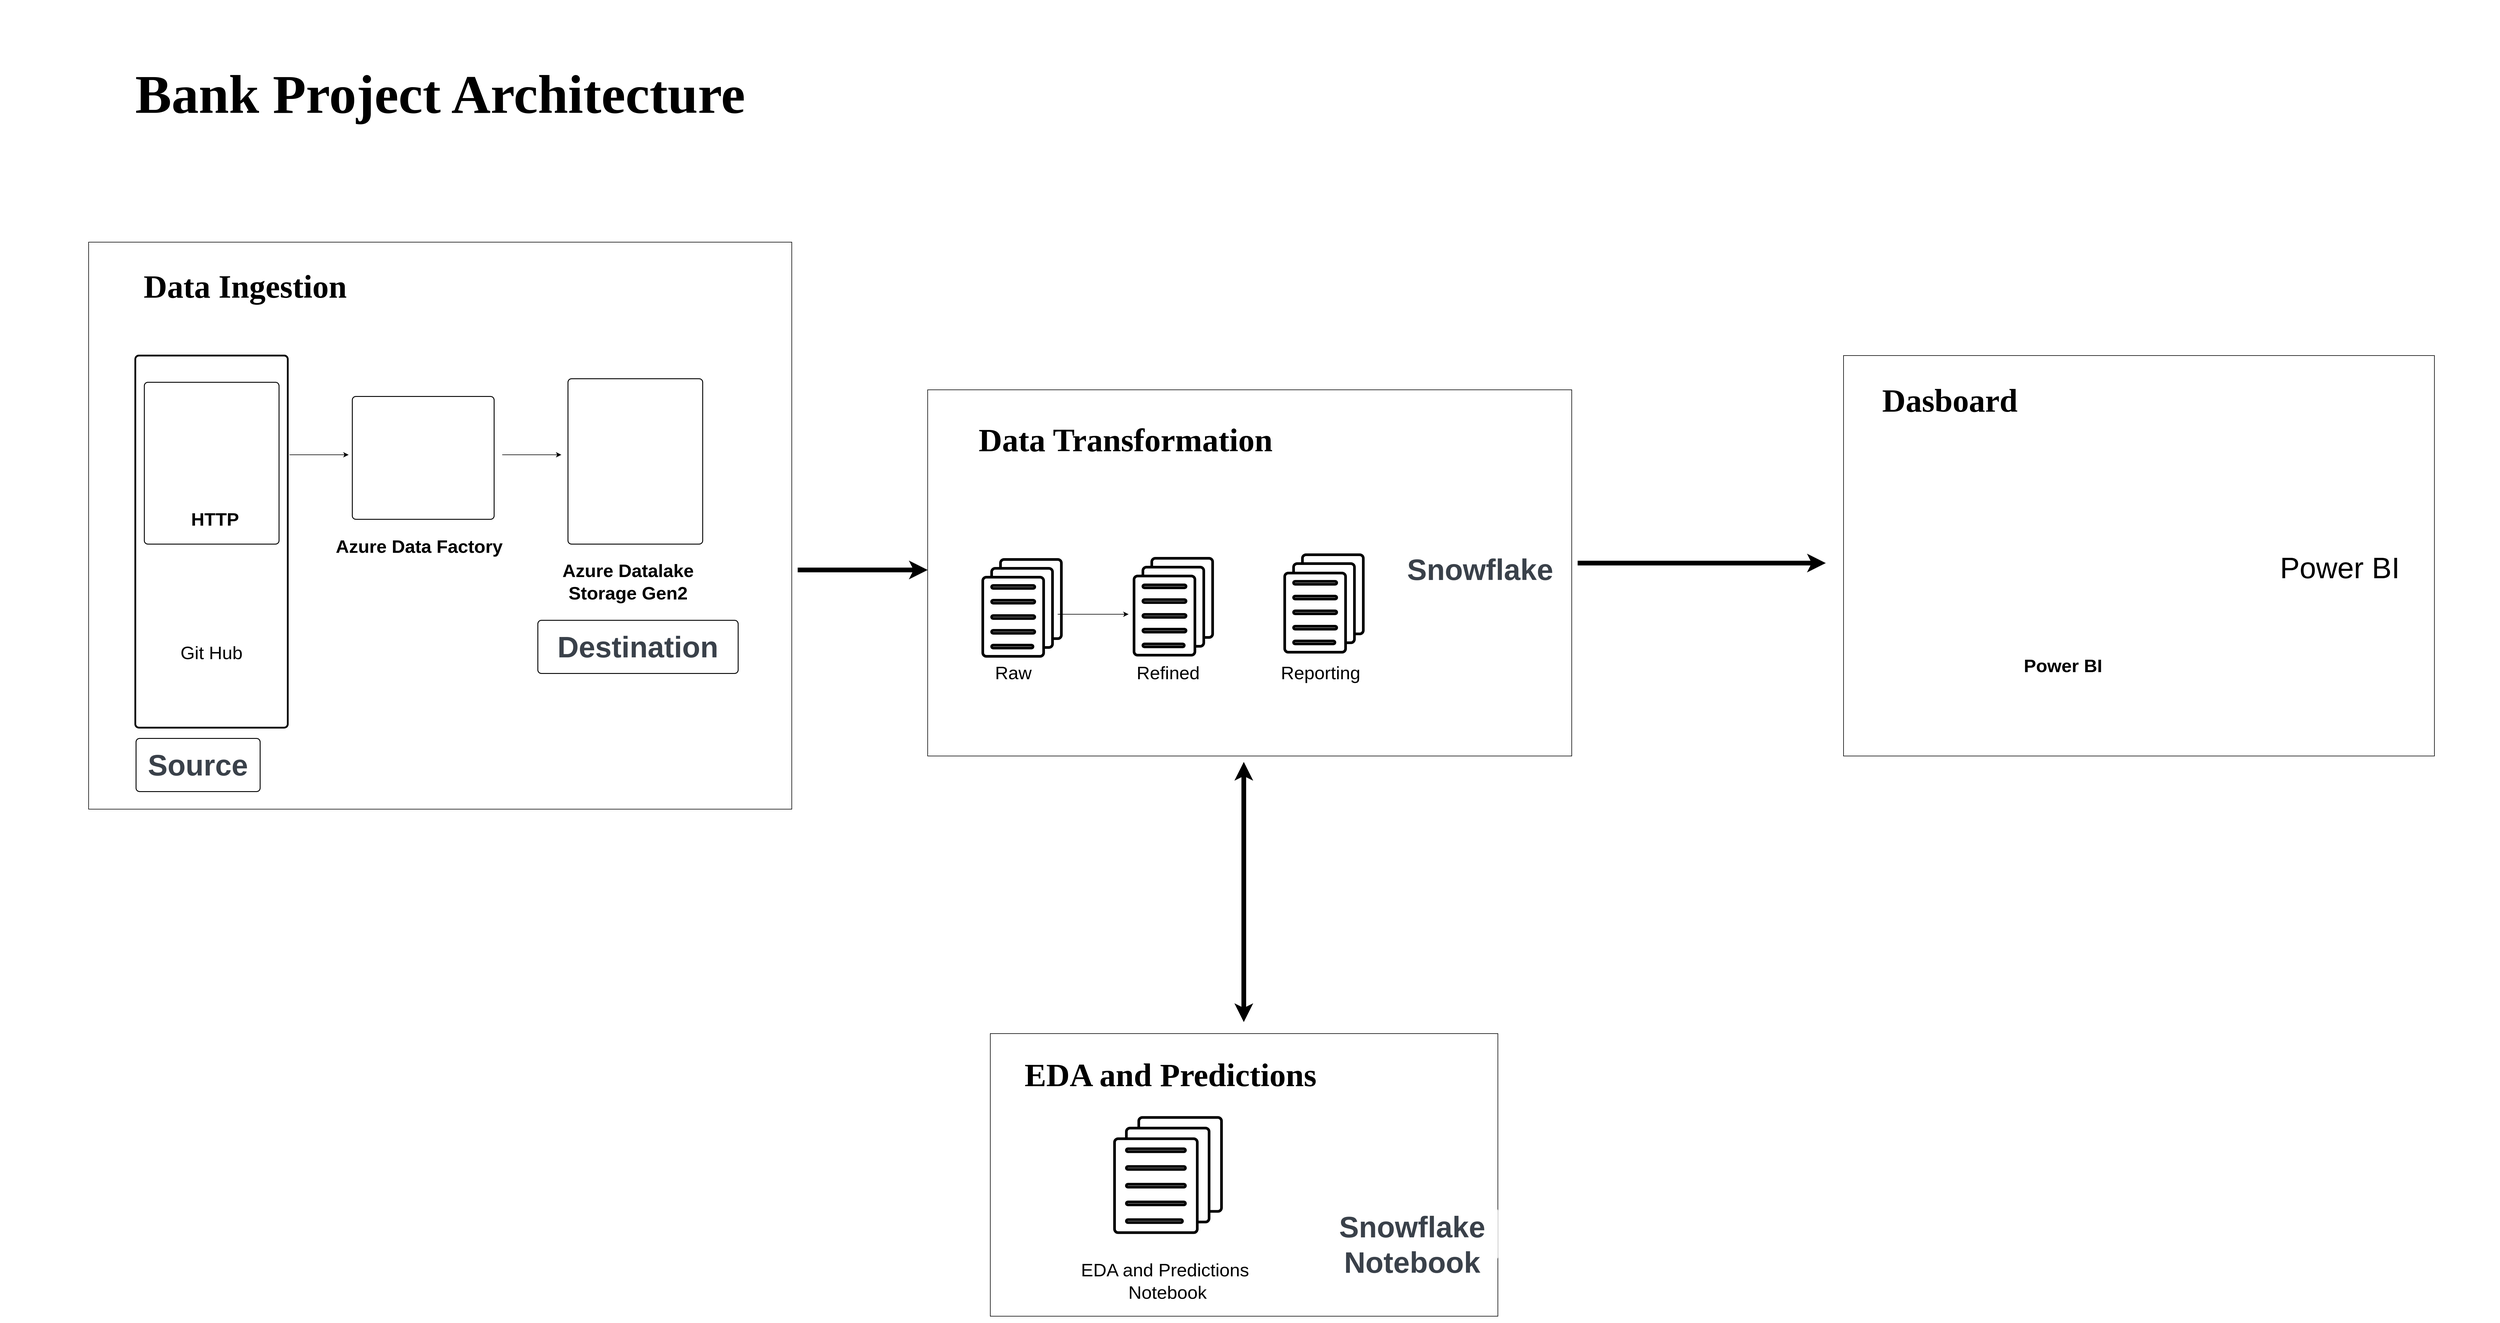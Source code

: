 <mxfile version="27.1.5">
  <diagram name="Page-1" id="tRypGCHuhZgqPp5vQ8EK">
    <mxGraphModel dx="4337" dy="4167" grid="1" gridSize="10" guides="1" tooltips="1" connect="1" arrows="1" fold="1" page="1" pageScale="1" pageWidth="850" pageHeight="1100" math="0" shadow="0">
      <root>
        <mxCell id="0" />
        <mxCell id="1" parent="0" />
        <mxCell id="Y_zVbhYa3XS6aGOVvXo4-149" value="" style="rounded=0;whiteSpace=wrap;html=1;" parent="1" vertex="1">
          <mxGeometry x="1020" y="-660" width="1190" height="960" as="geometry" />
        </mxCell>
        <mxCell id="diUxomPdKumXEhWnS9-8-1" value="" style="html=1;overflow=block;blockSpacing=1;whiteSpace=wrap;container=1;pointerEvents=0;collapsible=0;recursiveResize=0;fontSize=13;spacing=0;strokeOpacity=100;fillOpacity=0;rounded=1;absoluteArcSize=1;arcSize=12;fillColor=#000000;strokeWidth=1.5;lucidId=HqinuH2_mKaJ;" parent="1" vertex="1">
          <mxGeometry x="1114" y="-423" width="228" height="274" as="geometry" />
        </mxCell>
        <mxCell id="diUxomPdKumXEhWnS9-8-2" value="" style="html=1;overflow=block;blockSpacing=1;whiteSpace=wrap;container=1;pointerEvents=0;collapsible=0;recursiveResize=0;fontSize=13;spacing=0;strokeOpacity=100;fillOpacity=0;rounded=1;absoluteArcSize=1;arcSize=12;fillColor=#000000;strokeWidth=1.5;lucidId=HqineJLk6OhF;" parent="1" vertex="1">
          <mxGeometry x="1466" y="-399" width="240" height="208" as="geometry" />
        </mxCell>
        <mxCell id="diUxomPdKumXEhWnS9-8-3" value="" style="html=1;overflow=block;blockSpacing=1;whiteSpace=wrap;container=1;pointerEvents=0;collapsible=0;recursiveResize=0;fontSize=13;spacing=0;strokeOpacity=100;fillOpacity=0;rounded=1;absoluteArcSize=1;arcSize=12;fillColor=#000000;strokeWidth=1.5;lucidId=HqinR1p73Qxz;" parent="1" vertex="1">
          <mxGeometry x="1831" y="-429" width="228" height="280" as="geometry" />
        </mxCell>
        <mxCell id="diUxomPdKumXEhWnS9-8-4" value="Azure Data Factory" style="text;html=1;align=center;verticalAlign=middle;whiteSpace=wrap;rounded=0;fontSize=31;fontStyle=1" parent="1" vertex="1">
          <mxGeometry x="1427.5" y="-190" width="303" height="90" as="geometry" />
        </mxCell>
        <mxCell id="diUxomPdKumXEhWnS9-8-5" value="&lt;b&gt;Azure Datalake Storage Gen2&lt;/b&gt;" style="text;html=1;align=center;verticalAlign=middle;whiteSpace=wrap;rounded=0;fontSize=31;" parent="1" vertex="1">
          <mxGeometry x="1810" y="-130" width="246" height="90" as="geometry" />
        </mxCell>
        <mxCell id="diUxomPdKumXEhWnS9-8-6" value="" style="edgeStyle=none;orthogonalLoop=1;jettySize=auto;html=1;rounded=0;" parent="1" edge="1">
          <mxGeometry width="100" relative="1" as="geometry">
            <mxPoint x="1360" y="-300" as="sourcePoint" />
            <mxPoint x="1460" y="-300" as="targetPoint" />
            <Array as="points" />
          </mxGeometry>
        </mxCell>
        <mxCell id="diUxomPdKumXEhWnS9-8-7" value="" style="edgeStyle=none;orthogonalLoop=1;jettySize=auto;html=1;rounded=0;" parent="1" edge="1">
          <mxGeometry width="100" relative="1" as="geometry">
            <mxPoint x="1720" y="-300" as="sourcePoint" />
            <mxPoint x="1820" y="-300" as="targetPoint" />
            <Array as="points" />
          </mxGeometry>
        </mxCell>
        <mxCell id="diUxomPdKumXEhWnS9-8-8" value="Source" style="html=1;overflow=block;blockSpacing=1;whiteSpace=wrap;fontSize=50;fontFamily=Helvetica;fontColor=#3a414a;align=center;spacing=3.8;strokeOpacity=100;fillOpacity=100;rounded=1;absoluteArcSize=1;arcSize=12;fillColor=#ffffff;strokeWidth=1.5;lucidId=HqinSpCTlt17;fontStyle=1" parent="1" vertex="1">
          <mxGeometry x="1100" y="180" width="210" height="90" as="geometry" />
        </mxCell>
        <mxCell id="diUxomPdKumXEhWnS9-8-9" value="Destination" style="html=1;overflow=block;blockSpacing=1;whiteSpace=wrap;fontSize=50;fontFamily=Helvetica;fontColor=#3a414a;align=center;spacing=3.8;strokeOpacity=100;fillOpacity=100;rounded=1;absoluteArcSize=1;arcSize=12;fillColor=#ffffff;strokeWidth=1.5;lucidId=HqinSpCTlt17;fontStyle=1" parent="1" vertex="1">
          <mxGeometry x="1780" y="-20" width="339" height="90" as="geometry" />
        </mxCell>
        <mxCell id="diUxomPdKumXEhWnS9-8-10" value="" style="html=1;overflow=block;blockSpacing=1;whiteSpace=wrap;container=1;pointerEvents=0;collapsible=0;recursiveResize=0;fontSize=13;spacing=0;strokeOpacity=100;fillOpacity=0;rounded=1;absoluteArcSize=1;arcSize=12;fillColor=#000000;strokeWidth=3;lucidId=HqinZG8_ep2X;" parent="1" vertex="1">
          <mxGeometry x="1099" y="-468" width="258" height="630" as="geometry" />
        </mxCell>
        <mxCell id="diUxomPdKumXEhWnS9-8-11" value="HTTP" style="text;html=1;align=center;verticalAlign=middle;whiteSpace=wrap;rounded=0;fontSize=31;fontStyle=1" parent="diUxomPdKumXEhWnS9-8-10" vertex="1">
          <mxGeometry x="12" y="232" width="246" height="90" as="geometry" />
        </mxCell>
        <mxCell id="diUxomPdKumXEhWnS9-8-12" value="Git Hub" style="text;html=1;align=center;verticalAlign=middle;whiteSpace=wrap;rounded=0;fontSize=31;" parent="diUxomPdKumXEhWnS9-8-10" vertex="1">
          <mxGeometry x="6" y="458" width="246" height="90" as="geometry" />
        </mxCell>
        <mxCell id="diUxomPdKumXEhWnS9-8-13" value="" style="html=1;overflow=block;blockSpacing=1;whiteSpace=wrap;shape=image;fontSize=13;spacing=0;strokeColor=none;strokeOpacity=100;rounded=1;absoluteArcSize=1;arcSize=12;strokeWidth=0;image=https://images.lucid.app/images/d7685785-47bf-4a58-82cc-26feb8bda034/content;imageAspect=0;lucidId=HqinRarPJ5_D;" parent="1" vertex="1">
          <mxGeometry x="1164" y="-123" width="124" height="124" as="geometry" />
        </mxCell>
        <mxCell id="diUxomPdKumXEhWnS9-8-14" value="" style="html=1;overflow=block;blockSpacing=1;whiteSpace=wrap;shape=image;fontSize=13;spacing=0;strokeColor=none;strokeOpacity=100;rounded=1;absoluteArcSize=1;arcSize=12;strokeWidth=0;image=https://images.lucid.app/images/f15007f7-4885-4109-b029-964accafeb80/content;imageAspect=0;lucidId=HqincgXo0Htx;" parent="1" vertex="1">
          <mxGeometry x="1147" y="-393" width="169" height="169" as="geometry" />
        </mxCell>
        <mxCell id="diUxomPdKumXEhWnS9-8-15" value="" style="html=1;overflow=block;blockSpacing=1;whiteSpace=wrap;shape=image;fontSize=13;spacing=0;strokeColor=none;strokeOpacity=100;rounded=1;absoluteArcSize=1;arcSize=12;strokeWidth=0;image=https://images.lucid.app/images/22851999-ecc2-4e5a-bdfa-10374918f266/content;imageAspect=0;lucidId=Hqin_HKPIkhs;" parent="1" vertex="1">
          <mxGeometry x="1474" y="-392" width="224" height="168" as="geometry" />
        </mxCell>
        <mxCell id="diUxomPdKumXEhWnS9-8-16" value="" style="html=1;overflow=block;blockSpacing=1;whiteSpace=wrap;shape=image;fontSize=13;spacing=0;strokeColor=none;strokeOpacity=100;rounded=1;absoluteArcSize=1;arcSize=12;strokeWidth=0;image=https://images.lucid.app/images/3c787341-0593-47cd-88d9-20f7ffcd4058/content;imageAspect=0;lucidId=Hqin6zSfS4ZM;" parent="1" vertex="1">
          <mxGeometry x="1856" y="-384" width="177" height="191" as="geometry" />
        </mxCell>
        <mxCell id="diUxomPdKumXEhWnS9-8-17" value="&lt;font&gt;&lt;b&gt;Data Ingestion&lt;/b&gt;&lt;/font&gt;" style="text;html=1;align=center;verticalAlign=middle;whiteSpace=wrap;rounded=0;fontSize=55;fontStyle=0;fontColor=light-dark(#000000,#EDEDED);fontFamily=Tahoma;labelBackgroundColor=none;" parent="1" vertex="1">
          <mxGeometry x="1070" y="-640" width="430" height="110" as="geometry" />
        </mxCell>
        <mxCell id="diUxomPdKumXEhWnS9-8-18" value="" style="rounded=0;whiteSpace=wrap;html=1;" parent="1" vertex="1">
          <mxGeometry x="2440" y="-410" width="1090" height="620" as="geometry" />
        </mxCell>
        <mxCell id="diUxomPdKumXEhWnS9-8-19" value="Raw" style="text;html=1;align=center;verticalAlign=middle;whiteSpace=wrap;rounded=0;fontSize=31;" parent="1" vertex="1">
          <mxGeometry x="2534.5" y="44" width="100" height="50" as="geometry" />
        </mxCell>
        <mxCell id="diUxomPdKumXEhWnS9-8-20" value="Refined" style="text;html=1;align=center;verticalAlign=middle;whiteSpace=wrap;rounded=0;fontSize=31;" parent="1" vertex="1">
          <mxGeometry x="2772" y="34" width="150" height="70" as="geometry" />
        </mxCell>
        <mxCell id="diUxomPdKumXEhWnS9-8-21" value="Reporting" style="text;html=1;align=center;verticalAlign=middle;whiteSpace=wrap;rounded=0;fontSize=31;" parent="1" vertex="1">
          <mxGeometry x="3000" y="34" width="210" height="70" as="geometry" />
        </mxCell>
        <mxCell id="diUxomPdKumXEhWnS9-8-22" value="" style="html=1;overflow=block;blockSpacing=1;whiteSpace=wrap;fontSize=13;spacing=3.8;strokeOpacity=100;fillOpacity=100;rounded=1;absoluteArcSize=1;arcSize=12;fillColor=#ffffff;strokeWidth=4.5;lucidId=Hqin.L18P7-Q;" parent="1" vertex="1">
          <mxGeometry x="2563" y="-123" width="103" height="134" as="geometry" />
        </mxCell>
        <mxCell id="diUxomPdKumXEhWnS9-8-23" value="" style="html=1;overflow=block;blockSpacing=1;whiteSpace=wrap;fontSize=13;spacing=3.8;strokeOpacity=100;fillOpacity=100;rounded=1;absoluteArcSize=1;arcSize=12;fillColor=#ffffff;strokeWidth=4.5;lucidId=HqingmwdaBGW;" parent="1" vertex="1">
          <mxGeometry x="2548" y="-108" width="103" height="134" as="geometry" />
        </mxCell>
        <mxCell id="diUxomPdKumXEhWnS9-8-24" value="" style="html=1;overflow=block;blockSpacing=1;whiteSpace=wrap;fontSize=13;spacing=3.8;strokeOpacity=100;fillOpacity=100;rounded=1;absoluteArcSize=1;arcSize=12;fillColor=#ffffff;strokeWidth=4.5;lucidId=HqinZWiBSn.8;" parent="1" vertex="1">
          <mxGeometry x="2533" y="-93" width="103" height="134" as="geometry" />
        </mxCell>
        <mxCell id="diUxomPdKumXEhWnS9-8-25" value="" style="html=1;overflow=block;blockSpacing=1;whiteSpace=wrap;fontSize=13;spacing=0;strokeOpacity=100;fillOpacity=100;rounded=1;absoluteArcSize=1;arcSize=12;fillColor=#ffffff;strokeWidth=4.5;lucidId=HqiniD.46Asu;" parent="1" vertex="1">
          <mxGeometry x="2548" y="-3" width="73" height="5" as="geometry" />
        </mxCell>
        <mxCell id="diUxomPdKumXEhWnS9-8-26" value="" style="html=1;overflow=block;blockSpacing=1;whiteSpace=wrap;fontSize=13;spacing=0;strokeOpacity=100;fillOpacity=100;rounded=1;absoluteArcSize=1;arcSize=12;fillColor=#ffffff;strokeWidth=4.5;lucidId=Hqin5MxpmkO5;" parent="1" vertex="1">
          <mxGeometry x="2548" y="-79" width="73" height="5" as="geometry" />
        </mxCell>
        <mxCell id="diUxomPdKumXEhWnS9-8-27" value="" style="html=1;overflow=block;blockSpacing=1;whiteSpace=wrap;fontSize=13;spacing=0;strokeOpacity=100;fillOpacity=100;rounded=1;absoluteArcSize=1;arcSize=12;fillColor=#ffffff;strokeWidth=4.5;lucidId=HqinCOt7LYxx;" parent="1" vertex="1">
          <mxGeometry x="2548" y="-54" width="73" height="5" as="geometry" />
        </mxCell>
        <mxCell id="diUxomPdKumXEhWnS9-8-28" value="" style="html=1;overflow=block;blockSpacing=1;whiteSpace=wrap;fontSize=13;spacing=0;strokeOpacity=100;fillOpacity=100;rounded=1;absoluteArcSize=1;arcSize=12;fillColor=#ffffff;strokeWidth=4.5;lucidId=Hqin77QJO8D~;" parent="1" vertex="1">
          <mxGeometry x="2548" y="-28" width="73" height="5" as="geometry" />
        </mxCell>
        <mxCell id="diUxomPdKumXEhWnS9-8-29" value="" style="html=1;overflow=block;blockSpacing=1;whiteSpace=wrap;fontSize=13;spacing=0;strokeOpacity=100;fillOpacity=100;rounded=1;absoluteArcSize=1;arcSize=12;fillColor=#ffffff;strokeWidth=4.5;lucidId=HqinlZwaW6.7;" parent="1" vertex="1">
          <mxGeometry x="2548" y="22" width="70" height="5" as="geometry" />
        </mxCell>
        <mxCell id="diUxomPdKumXEhWnS9-8-30" value="" style="html=1;overflow=block;blockSpacing=1;whiteSpace=wrap;fontSize=13;spacing=3.8;strokeOpacity=100;fillOpacity=100;rounded=1;absoluteArcSize=1;arcSize=12;fillColor=#ffffff;strokeWidth=4.5;lucidId=HqinlNpv6gml;" parent="1" vertex="1">
          <mxGeometry x="2819" y="-125" width="103" height="134" as="geometry" />
        </mxCell>
        <mxCell id="diUxomPdKumXEhWnS9-8-31" value="" style="html=1;overflow=block;blockSpacing=1;whiteSpace=wrap;fontSize=13;spacing=3.8;strokeOpacity=100;fillOpacity=100;rounded=1;absoluteArcSize=1;arcSize=12;fillColor=#ffffff;strokeWidth=4.5;lucidId=Hqinuvy9~rPB;" parent="1" vertex="1">
          <mxGeometry x="2804" y="-110" width="103" height="134" as="geometry" />
        </mxCell>
        <mxCell id="diUxomPdKumXEhWnS9-8-32" value="" style="html=1;overflow=block;blockSpacing=1;whiteSpace=wrap;fontSize=13;spacing=3.8;strokeOpacity=100;fillOpacity=100;rounded=1;absoluteArcSize=1;arcSize=12;fillColor=#ffffff;strokeWidth=4.5;lucidId=HqinZHPdLgsB;" parent="1" vertex="1">
          <mxGeometry x="2789" y="-95" width="103" height="134" as="geometry" />
        </mxCell>
        <mxCell id="diUxomPdKumXEhWnS9-8-33" value="" style="html=1;overflow=block;blockSpacing=1;whiteSpace=wrap;fontSize=13;spacing=0;strokeOpacity=100;fillOpacity=100;rounded=1;absoluteArcSize=1;arcSize=12;fillColor=#ffffff;strokeWidth=4.5;lucidId=Hqino_.bCuXX;" parent="1" vertex="1">
          <mxGeometry x="2804" y="-5" width="73" height="5" as="geometry" />
        </mxCell>
        <mxCell id="diUxomPdKumXEhWnS9-8-34" value="" style="html=1;overflow=block;blockSpacing=1;whiteSpace=wrap;fontSize=13;spacing=0;strokeOpacity=100;fillOpacity=100;rounded=1;absoluteArcSize=1;arcSize=12;fillColor=#ffffff;strokeWidth=4.5;lucidId=HqinaMe9pw3_;" parent="1" vertex="1">
          <mxGeometry x="2804" y="-80" width="73" height="5" as="geometry" />
        </mxCell>
        <mxCell id="diUxomPdKumXEhWnS9-8-35" value="" style="html=1;overflow=block;blockSpacing=1;whiteSpace=wrap;fontSize=13;spacing=0;strokeOpacity=100;fillOpacity=100;rounded=1;absoluteArcSize=1;arcSize=12;fillColor=#ffffff;strokeWidth=4.5;lucidId=HqinZUV3SyYF;" parent="1" vertex="1">
          <mxGeometry x="2804" y="-55" width="73" height="5" as="geometry" />
        </mxCell>
        <mxCell id="diUxomPdKumXEhWnS9-8-36" value="" style="html=1;overflow=block;blockSpacing=1;whiteSpace=wrap;fontSize=13;spacing=0;strokeOpacity=100;fillOpacity=100;rounded=1;absoluteArcSize=1;arcSize=12;fillColor=#ffffff;strokeWidth=4.5;lucidId=HqinHZUS3vDb;" parent="1" vertex="1">
          <mxGeometry x="2804" y="-30" width="73" height="5" as="geometry" />
        </mxCell>
        <mxCell id="diUxomPdKumXEhWnS9-8-37" value="" style="html=1;overflow=block;blockSpacing=1;whiteSpace=wrap;fontSize=13;spacing=0;strokeOpacity=100;fillOpacity=100;rounded=1;absoluteArcSize=1;arcSize=12;fillColor=#ffffff;strokeWidth=4.5;lucidId=HqinPn~mq1qW;" parent="1" vertex="1">
          <mxGeometry x="2804" y="20" width="70" height="5" as="geometry" />
        </mxCell>
        <mxCell id="diUxomPdKumXEhWnS9-8-38" value="" style="html=1;overflow=block;blockSpacing=1;whiteSpace=wrap;fontSize=13;spacing=3.8;strokeOpacity=100;fillOpacity=100;rounded=1;absoluteArcSize=1;arcSize=12;fillColor=#ffffff;strokeWidth=4.5;lucidId=HqinjIp0Hbza;" parent="1" vertex="1">
          <mxGeometry x="3074" y="-131" width="103" height="134" as="geometry" />
        </mxCell>
        <mxCell id="diUxomPdKumXEhWnS9-8-39" value="" style="html=1;overflow=block;blockSpacing=1;whiteSpace=wrap;fontSize=13;spacing=3.8;strokeOpacity=100;fillOpacity=100;rounded=1;absoluteArcSize=1;arcSize=12;fillColor=#ffffff;strokeWidth=4.5;lucidId=HqinCaZ5JFx3;" parent="1" vertex="1">
          <mxGeometry x="3059" y="-116" width="103" height="134" as="geometry" />
        </mxCell>
        <mxCell id="diUxomPdKumXEhWnS9-8-40" value="" style="html=1;overflow=block;blockSpacing=1;whiteSpace=wrap;fontSize=13;spacing=3.8;strokeOpacity=100;fillOpacity=100;rounded=1;absoluteArcSize=1;arcSize=12;fillColor=#ffffff;strokeWidth=4.5;lucidId=HqingA4WvyZt;" parent="1" vertex="1">
          <mxGeometry x="3044" y="-100" width="103" height="134" as="geometry" />
        </mxCell>
        <mxCell id="diUxomPdKumXEhWnS9-8-41" value="" style="html=1;overflow=block;blockSpacing=1;whiteSpace=wrap;fontSize=13;spacing=0;strokeOpacity=100;fillOpacity=100;rounded=1;absoluteArcSize=1;arcSize=12;fillColor=#ffffff;strokeWidth=4.5;lucidId=HqinAYMBxxRg;" parent="1" vertex="1">
          <mxGeometry x="3059" y="-10" width="73" height="5" as="geometry" />
        </mxCell>
        <mxCell id="diUxomPdKumXEhWnS9-8-42" value="" style="html=1;overflow=block;blockSpacing=1;whiteSpace=wrap;fontSize=13;spacing=0;strokeOpacity=100;fillOpacity=100;rounded=1;absoluteArcSize=1;arcSize=12;fillColor=#ffffff;strokeWidth=4.5;lucidId=Hqins7QOY0Rx;" parent="1" vertex="1">
          <mxGeometry x="3059" y="-86" width="73" height="5" as="geometry" />
        </mxCell>
        <mxCell id="diUxomPdKumXEhWnS9-8-43" value="" style="html=1;overflow=block;blockSpacing=1;whiteSpace=wrap;fontSize=13;spacing=0;strokeOpacity=100;fillOpacity=100;rounded=1;absoluteArcSize=1;arcSize=12;fillColor=#ffffff;strokeWidth=4.5;lucidId=HqinNqh0fiwe;" parent="1" vertex="1">
          <mxGeometry x="3059" y="-61" width="73" height="5" as="geometry" />
        </mxCell>
        <mxCell id="diUxomPdKumXEhWnS9-8-44" value="" style="html=1;overflow=block;blockSpacing=1;whiteSpace=wrap;fontSize=13;spacing=0;strokeOpacity=100;fillOpacity=100;rounded=1;absoluteArcSize=1;arcSize=12;fillColor=#ffffff;strokeWidth=4.5;lucidId=HqinAyqKaFSl;" parent="1" vertex="1">
          <mxGeometry x="3059" y="-36" width="73" height="5" as="geometry" />
        </mxCell>
        <mxCell id="diUxomPdKumXEhWnS9-8-45" value="" style="html=1;overflow=block;blockSpacing=1;whiteSpace=wrap;fontSize=13;spacing=0;strokeOpacity=100;fillOpacity=100;rounded=1;absoluteArcSize=1;arcSize=12;fillColor=#ffffff;strokeWidth=4.5;lucidId=Hqinspz717KC;" parent="1" vertex="1">
          <mxGeometry x="3059" y="15" width="70" height="5" as="geometry" />
        </mxCell>
        <mxCell id="diUxomPdKumXEhWnS9-8-46" value="" style="html=1;overflow=block;blockSpacing=1;whiteSpace=wrap;shape=image;fontSize=13;spacing=0;strokeColor=none;strokeOpacity=100;rounded=1;absoluteArcSize=1;arcSize=12;strokeWidth=0;image=https://images.lucid.app/images/207c4069-121f-4a91-bbf2-1706af0bf9e6/content;imageAspect=0;lucidId=Hqin~NOXF9mP;" parent="1" vertex="1">
          <mxGeometry x="3270" y="-380" width="221" height="220" as="geometry" />
        </mxCell>
        <mxCell id="diUxomPdKumXEhWnS9-8-47" value="&lt;b&gt;Data Transformation&lt;/b&gt;" style="text;html=1;align=center;verticalAlign=middle;whiteSpace=wrap;rounded=0;fontSize=55;fontStyle=0;fontColor=light-dark(#000000,#EDEDED);fontFamily=Tahoma;labelBackgroundColor=none;" parent="1" vertex="1">
          <mxGeometry x="2470" y="-380" width="610" height="110" as="geometry" />
        </mxCell>
        <mxCell id="diUxomPdKumXEhWnS9-8-48" value="Snowflake" style="html=1;overflow=block;blockSpacing=1;whiteSpace=wrap;fontSize=50;fontFamily=Helvetica;fontColor=#3a414a;align=center;spacing=3.8;strokeOpacity=100;fillOpacity=100;rounded=1;absoluteArcSize=1;arcSize=12;fillColor=#ffffff;strokeWidth=1.5;lucidId=HqinSpCTlt17;fontStyle=1;strokeColor=none;" parent="1" vertex="1">
          <mxGeometry x="3230" y="-151" width="290" height="90" as="geometry" />
        </mxCell>
        <mxCell id="diUxomPdKumXEhWnS9-8-49" value="&lt;span style=&quot;color: rgba(0, 0, 0, 0); font-family: monospace; font-size: 0px; text-align: start; text-wrap-mode: nowrap;&quot;&gt;%3CmxGraphModel%3E%3Croot%3E%3CmxCell%20id%3D%220%22%2F%3E%3CmxCell%20id%3D%221%22%20parent%3D%220%22%2F%3E%3CmxCell%20id%3D%222%22%20value%3D%22%22%20style%3D%22html%3D1%3Boverflow%3Dblock%3BblockSpacing%3D1%3BwhiteSpace%3Dwrap%3BfontSize%3D13%3Bspacing%3D3.8%3BstrokeOpacity%3D100%3BfillOpacity%3D100%3Brounded%3D1%3BabsoluteArcSize%3D1%3BarcSize%3D12%3BfillColor%3D%23ffffff%3BstrokeWidth%3D4.5%3BlucidId%3DlvinlDAO1zLl%3B%22%20vertex%3D%221%22%20parent%3D%221%22%3E%3CmxGeometry%20x%3D%224351%22%20y%3D%22400%22%20width%3D%22140%22%20height%3D%22159%22%20as%3D%22geometry%22%2F%3E%3C%2FmxCell%3E%3CmxCell%20id%3D%223%22%20value%3D%22%22%20style%3D%22html%3D1%3Boverflow%3Dblock%3BblockSpacing%3D1%3BwhiteSpace%3Dwrap%3BfontSize%3D13%3Bspacing%3D3.8%3BstrokeOpacity%3D100%3BfillOpacity%3D100%3Brounded%3D1%3BabsoluteArcSize%3D1%3BarcSize%3D12%3BfillColor%3D%23ffffff%3BstrokeWidth%3D4.5%3BlucidId%3DlvinfwFLhnHt%3B%22%20vertex%3D%221%22%20parent%3D%221%22%3E%3CmxGeometry%20x%3D%224330%22%20y%3D%22418%22%20width%3D%22140%22%20height%3D%22159%22%20as%3D%22geometry%22%2F%3E%3C%2FmxCell%3E%3CmxCell%20id%3D%224%22%20value%3D%22%22%20style%3D%22html%3D1%3Boverflow%3Dblock%3BblockSpacing%3D1%3BwhiteSpace%3Dwrap%3BfontSize%3D13%3Bspacing%3D3.8%3BstrokeOpacity%3D100%3BfillOpacity%3D100%3Brounded%3D1%3BabsoluteArcSize%3D1%3BarcSize%3D12%3BfillColor%3D%23ffffff%3BstrokeWidth%3D4.5%3BlucidId%3DlvinDLRuincf%3B%22%20vertex%3D%221%22%20parent%3D%221%22%3E%3CmxGeometry%20x%3D%224310%22%20y%3D%22436%22%20width%3D%22140%22%20height%3D%22159%22%20as%3D%22geometry%22%2F%3E%3C%2FmxCell%3E%3CmxCell%20id%3D%225%22%20value%3D%22%22%20style%3D%22html%3D1%3Boverflow%3Dblock%3BblockSpacing%3D1%3BwhiteSpace%3Dwrap%3BfontSize%3D13%3Bspacing%3D0%3BstrokeOpacity%3D100%3BfillOpacity%3D100%3Brounded%3D1%3BabsoluteArcSize%3D1%3BarcSize%3D12%3BfillColor%3D%23ffffff%3BstrokeWidth%3D4.5%3BlucidId%3Dlvin1V~rfoMC%3B%22%20vertex%3D%221%22%20parent%3D%221%22%3E%3CmxGeometry%20x%3D%224330%22%20y%3D%22543%22%20width%3D%22100%22%20height%3D%225%22%20as%3D%22geometry%22%2F%3E%3C%2FmxCell%3E%3CmxCell%20id%3D%226%22%20value%3D%22%22%20style%3D%22html%3D1%3Boverflow%3Dblock%3BblockSpacing%3D1%3BwhiteSpace%3Dwrap%3BfontSize%3D13%3Bspacing%3D0%3BstrokeOpacity%3D100%3BfillOpacity%3D100%3Brounded%3D1%3BabsoluteArcSize%3D1%3BarcSize%3D12%3BfillColor%3D%23ffffff%3BstrokeWidth%3D4.5%3BlucidId%3Dlvinw8r7wFlK%3B%22%20vertex%3D%221%22%20parent%3D%221%22%3E%3CmxGeometry%20x%3D%224330%22%20y%3D%22453%22%20width%3D%22100%22%20height%3D%225%22%20as%3D%22geometry%22%2F%3E%3C%2FmxCell%3E%3CmxCell%20id%3D%227%22%20value%3D%22%22%20style%3D%22html%3D1%3Boverflow%3Dblock%3BblockSpacing%3D1%3BwhiteSpace%3Dwrap%3BfontSize%3D13%3Bspacing%3D0%3BstrokeOpacity%3D100%3BfillOpacity%3D100%3Brounded%3D1%3BabsoluteArcSize%3D1%3BarcSize%3D12%3BfillColor%3D%23ffffff%3BstrokeWidth%3D4.5%3BlucidId%3DlvinMGz99zmk%3B%22%20vertex%3D%221%22%20parent%3D%221%22%3E%3CmxGeometry%20x%3D%224330%22%20y%3D%22483%22%20width%3D%22100%22%20height%3D%225%22%20as%3D%22geometry%22%2F%3E%3C%2FmxCell%3E%3CmxCell%20id%3D%228%22%20value%3D%22%22%20style%3D%22html%3D1%3Boverflow%3Dblock%3BblockSpacing%3D1%3BwhiteSpace%3Dwrap%3BfontSize%3D13%3Bspacing%3D0%3BstrokeOpacity%3D100%3BfillOpacity%3D100%3Brounded%3D1%3BabsoluteArcSize%3D1%3BarcSize%3D12%3BfillColor%3D%23ffffff%3BstrokeWidth%3D4.5%3BlucidId%3DlvinwyIYQ8Yd%3B%22%20vertex%3D%221%22%20parent%3D%221%22%3E%3CmxGeometry%20x%3D%224330%22%20y%3D%22513%22%20width%3D%22100%22%20height%3D%225%22%20as%3D%22geometry%22%2F%3E%3C%2FmxCell%3E%3CmxCell%20id%3D%229%22%20value%3D%22%22%20style%3D%22html%3D1%3Boverflow%3Dblock%3BblockSpacing%3D1%3BwhiteSpace%3Dwrap%3BfontSize%3D13%3Bspacing%3D0%3BstrokeOpacity%3D100%3BfillOpacity%3D100%3Brounded%3D1%3BabsoluteArcSize%3D1%3BarcSize%3D12%3BfillColor%3D%23ffffff%3BstrokeWidth%3D4.5%3BlucidId%3DlvinsAy3oS54%3B%22%20vertex%3D%221%22%20parent%3D%221%22%3E%3CmxGeometry%20x%3D%224330%22%20y%3D%22573%22%20width%3D%2295%22%20height%3D%225%22%20as%3D%22geometry%22%2F%3E%3C%2FmxCell%3E%3C%2Froot%3E%3C%2FmxGraphModel%3E&lt;/span&gt;" style="rounded=0;whiteSpace=wrap;html=1;" parent="1" vertex="1">
          <mxGeometry x="2546" y="680" width="859" height="478.5" as="geometry" />
        </mxCell>
        <mxCell id="diUxomPdKumXEhWnS9-8-50" value="" style="html=1;overflow=block;blockSpacing=1;whiteSpace=wrap;shape=image;fontSize=13;spacing=0;strokeColor=none;strokeOpacity=100;rounded=1;absoluteArcSize=1;arcSize=12;strokeWidth=0;image=https://images.lucid.app/images/988ba573-0bf3-44b1-89dd-7e8e5e330b2f/content;imageAspect=0;lucidId=2uinld5a5_Y2;" parent="1" vertex="1">
          <mxGeometry x="3186" y="705.5" width="197" height="257" as="geometry" />
        </mxCell>
        <mxCell id="diUxomPdKumXEhWnS9-8-59" value="&lt;b&gt;EDA and Predictions&lt;/b&gt;" style="text;html=1;align=center;verticalAlign=middle;whiteSpace=wrap;rounded=0;fontSize=55;fontStyle=0;fontColor=light-dark(#000000,#EDEDED);fontFamily=Tahoma;labelBackgroundColor=none;" parent="1" vertex="1">
          <mxGeometry x="2556" y="694.5" width="590" height="110" as="geometry" />
        </mxCell>
        <mxCell id="diUxomPdKumXEhWnS9-8-68" value="" style="html=1;overflow=block;blockSpacing=1;whiteSpace=wrap;fontSize=13;spacing=3.8;strokeOpacity=100;fillOpacity=100;rounded=1;absoluteArcSize=1;arcSize=12;fillColor=#ffffff;strokeWidth=4.5;lucidId=lvinlDAO1zLl;" parent="1" vertex="1">
          <mxGeometry x="2797" y="821.75" width="140" height="159" as="geometry" />
        </mxCell>
        <mxCell id="diUxomPdKumXEhWnS9-8-69" value="" style="html=1;overflow=block;blockSpacing=1;whiteSpace=wrap;fontSize=13;spacing=3.8;strokeOpacity=100;fillOpacity=100;rounded=1;absoluteArcSize=1;arcSize=12;fillColor=#ffffff;strokeWidth=4.5;lucidId=lvinfwFLhnHt;" parent="1" vertex="1">
          <mxGeometry x="2776" y="839.75" width="140" height="159" as="geometry" />
        </mxCell>
        <mxCell id="diUxomPdKumXEhWnS9-8-70" value="" style="html=1;overflow=block;blockSpacing=1;whiteSpace=wrap;fontSize=13;spacing=3.8;strokeOpacity=100;fillOpacity=100;rounded=1;absoluteArcSize=1;arcSize=12;fillColor=#ffffff;strokeWidth=4.5;lucidId=lvinDLRuincf;" parent="1" vertex="1">
          <mxGeometry x="2756" y="857.75" width="140" height="159" as="geometry" />
        </mxCell>
        <mxCell id="diUxomPdKumXEhWnS9-8-71" value="" style="html=1;overflow=block;blockSpacing=1;whiteSpace=wrap;fontSize=13;spacing=0;strokeOpacity=100;fillOpacity=100;rounded=1;absoluteArcSize=1;arcSize=12;fillColor=#ffffff;strokeWidth=4.5;lucidId=lvin1V~rfoMC;" parent="1" vertex="1">
          <mxGeometry x="2776" y="964.75" width="100" height="5" as="geometry" />
        </mxCell>
        <mxCell id="diUxomPdKumXEhWnS9-8-72" value="" style="html=1;overflow=block;blockSpacing=1;whiteSpace=wrap;fontSize=13;spacing=0;strokeOpacity=100;fillOpacity=100;rounded=1;absoluteArcSize=1;arcSize=12;fillColor=#ffffff;strokeWidth=4.5;lucidId=lvinw8r7wFlK;" parent="1" vertex="1">
          <mxGeometry x="2776" y="874.75" width="100" height="5" as="geometry" />
        </mxCell>
        <mxCell id="diUxomPdKumXEhWnS9-8-73" value="" style="html=1;overflow=block;blockSpacing=1;whiteSpace=wrap;fontSize=13;spacing=0;strokeOpacity=100;fillOpacity=100;rounded=1;absoluteArcSize=1;arcSize=12;fillColor=#ffffff;strokeWidth=4.5;lucidId=lvinMGz99zmk;" parent="1" vertex="1">
          <mxGeometry x="2776" y="904.75" width="100" height="5" as="geometry" />
        </mxCell>
        <mxCell id="diUxomPdKumXEhWnS9-8-74" value="" style="html=1;overflow=block;blockSpacing=1;whiteSpace=wrap;fontSize=13;spacing=0;strokeOpacity=100;fillOpacity=100;rounded=1;absoluteArcSize=1;arcSize=12;fillColor=#ffffff;strokeWidth=4.5;lucidId=lvinwyIYQ8Yd;" parent="1" vertex="1">
          <mxGeometry x="2776" y="934.75" width="100" height="5" as="geometry" />
        </mxCell>
        <mxCell id="diUxomPdKumXEhWnS9-8-75" value="" style="html=1;overflow=block;blockSpacing=1;whiteSpace=wrap;fontSize=13;spacing=0;strokeOpacity=100;fillOpacity=100;rounded=1;absoluteArcSize=1;arcSize=12;fillColor=#ffffff;strokeWidth=4.5;lucidId=lvinsAy3oS54;" parent="1" vertex="1">
          <mxGeometry x="2776" y="994.75" width="95" height="5" as="geometry" />
        </mxCell>
        <mxCell id="diUxomPdKumXEhWnS9-8-76" value="EDA and Predictions&amp;nbsp; Notebook" style="text;html=1;align=center;verticalAlign=middle;whiteSpace=wrap;rounded=0;fontSize=31;" parent="1" vertex="1">
          <mxGeometry x="2686" y="1029" width="320" height="140" as="geometry" />
        </mxCell>
        <mxCell id="diUxomPdKumXEhWnS9-8-77" value="Snowflake Notebook" style="html=1;overflow=block;blockSpacing=1;whiteSpace=wrap;fontSize=50;fontFamily=Helvetica;fontColor=#3a414a;align=center;spacing=3.8;strokeOpacity=100;fillOpacity=100;rounded=1;absoluteArcSize=1;arcSize=12;fillColor=#ffffff;strokeWidth=1.5;lucidId=HqinSpCTlt17;fontStyle=1;strokeColor=none;" parent="1" vertex="1">
          <mxGeometry x="3115" y="974" width="290" height="90" as="geometry" />
        </mxCell>
        <mxCell id="diUxomPdKumXEhWnS9-8-117" value="&lt;span style=&quot;color: rgba(0, 0, 0, 0); font-family: monospace; font-size: 0px; text-align: start; text-wrap-mode: nowrap;&quot;&gt;%3CmxGraphModel%3E%3Croot%3E%3CmxCell%20id%3D%220%22%2F%3E%3CmxCell%20id%3D%221%22%20parent%3D%220%22%2F%3E%3CmxCell%20id%3D%222%22%20value%3D%22Data%20Transformation%22%20style%3D%22text%3Bhtml%3D1%3Balign%3Dcenter%3BverticalAlign%3Dmiddle%3BwhiteSpace%3Dwrap%3Brounded%3D0%3BfontSize%3D55%3BfontStyle%3D0%3BfontColor%3Dlight-dark(%23000000%2C%23EDEDED)%3BfontFamily%3DTahoma%3BlabelBackgroundColor%3Dnone%3B%22%20vertex%3D%221%22%20parent%3D%221%22%3E%3CmxGeometry%20x%3D%222470%22%20y%3D%22-630%22%20width%3D%22540%22%20height%3D%22110%22%20as%3D%22geometry%22%2F%3E%3C%2FmxCell%3E%3C%2Froot%3E%3C%2FmxGraphModel%3E&lt;/span&gt;" style="rounded=0;whiteSpace=wrap;html=1;" parent="1" vertex="1">
          <mxGeometry x="3990" y="-468" width="1000" height="678" as="geometry" />
        </mxCell>
        <mxCell id="diUxomPdKumXEhWnS9-8-118" value="&lt;b&gt;Dasboard&lt;/b&gt;" style="text;html=1;align=center;verticalAlign=middle;whiteSpace=wrap;rounded=0;fontSize=55;fontStyle=0;fontColor=light-dark(#000000,#EDEDED);fontFamily=Tahoma;labelBackgroundColor=none;" parent="1" vertex="1">
          <mxGeometry x="3900" y="-447" width="540" height="110" as="geometry" />
        </mxCell>
        <mxCell id="diUxomPdKumXEhWnS9-8-119" value="" style="html=1;overflow=block;blockSpacing=1;whiteSpace=wrap;shape=image;fontSize=13;spacing=0;strokeColor=none;strokeOpacity=100;rounded=1;absoluteArcSize=1;arcSize=12;strokeWidth=0;image=https://images.lucid.app/images/a0b5d20a-a161-4e2e-86b9-1687016ad49c/content;imageAspect=0;lucidId=IDhnW92AKo7G;" parent="1" vertex="1">
          <mxGeometry x="4650" y="-447" width="340" height="280" as="geometry" />
        </mxCell>
        <mxCell id="diUxomPdKumXEhWnS9-8-120" value="Power BI" style="text;html=1;align=center;verticalAlign=middle;whiteSpace=wrap;rounded=0;fontSize=31;fontStyle=1" parent="1" vertex="1">
          <mxGeometry x="4210" y="12" width="303" height="90" as="geometry" />
        </mxCell>
        <mxCell id="diUxomPdKumXEhWnS9-8-124" value="&lt;span&gt;&lt;font&gt;Bank Project Architecture&lt;/font&gt;&lt;/span&gt;" style="text;html=1;align=center;verticalAlign=middle;whiteSpace=wrap;rounded=0;fontSize=92;fontFamily=Georgia;fontStyle=1" parent="1" vertex="1">
          <mxGeometry x="870" y="-1070" width="1490" height="320" as="geometry" />
        </mxCell>
        <mxCell id="diUxomPdKumXEhWnS9-8-126" value="" style="endArrow=classic;html=1;rounded=0;strokeWidth=8;" parent="1" edge="1">
          <mxGeometry width="50" height="50" relative="1" as="geometry">
            <mxPoint x="2220" y="-105" as="sourcePoint" />
            <mxPoint x="2440" y="-105" as="targetPoint" />
          </mxGeometry>
        </mxCell>
        <mxCell id="ISwXCiE8IIj7L5Nm0bpA-33" value="" style="endArrow=classic;html=1;rounded=0;strokeWidth=8;" parent="1" edge="1">
          <mxGeometry width="50" height="50" relative="1" as="geometry">
            <mxPoint x="3540" y="-116.67" as="sourcePoint" />
            <mxPoint x="3960" y="-116.67" as="targetPoint" />
          </mxGeometry>
        </mxCell>
        <mxCell id="ISwXCiE8IIj7L5Nm0bpA-42" value="" style="endArrow=classic;html=1;rounded=0;" parent="1" edge="1">
          <mxGeometry width="50" height="50" relative="1" as="geometry">
            <mxPoint x="2660" y="-30" as="sourcePoint" />
            <mxPoint x="2780" y="-30" as="targetPoint" />
          </mxGeometry>
        </mxCell>
        <mxCell id="ISwXCiE8IIj7L5Nm0bpA-43" value="" style="shape=image;verticalLabelPosition=bottom;labelBackgroundColor=default;verticalAlign=top;aspect=fixed;imageAspect=0;image=https://cdn-icons-png.flaticon.com/512/11068/11068821.png;" parent="1" vertex="1">
          <mxGeometry x="4090" y="-362" width="572" height="572" as="geometry" />
        </mxCell>
        <mxCell id="k6yte4FluqF7DVj7CMwp-2" value="" style="endArrow=classic;startArrow=classic;html=1;rounded=0;strokeWidth=8;exitX=0;exitY=0.5;exitDx=0;exitDy=0;" edge="1" parent="1">
          <mxGeometry width="50" height="50" relative="1" as="geometry">
            <mxPoint x="2975" y="660.5" as="sourcePoint" />
            <mxPoint x="2975" y="220" as="targetPoint" />
            <Array as="points" />
          </mxGeometry>
        </mxCell>
        <mxCell id="k6yte4FluqF7DVj7CMwp-3" value="Power BI" style="text;html=1;align=center;verticalAlign=middle;whiteSpace=wrap;rounded=0;fontSize=50;fontStyle=0;fontColor=light-dark(#000000,#EDEDED);fontFamily=Helvetica;labelBackgroundColor=none;" vertex="1" parent="1">
          <mxGeometry x="4560" y="-164" width="540" height="110" as="geometry" />
        </mxCell>
      </root>
    </mxGraphModel>
  </diagram>
</mxfile>
